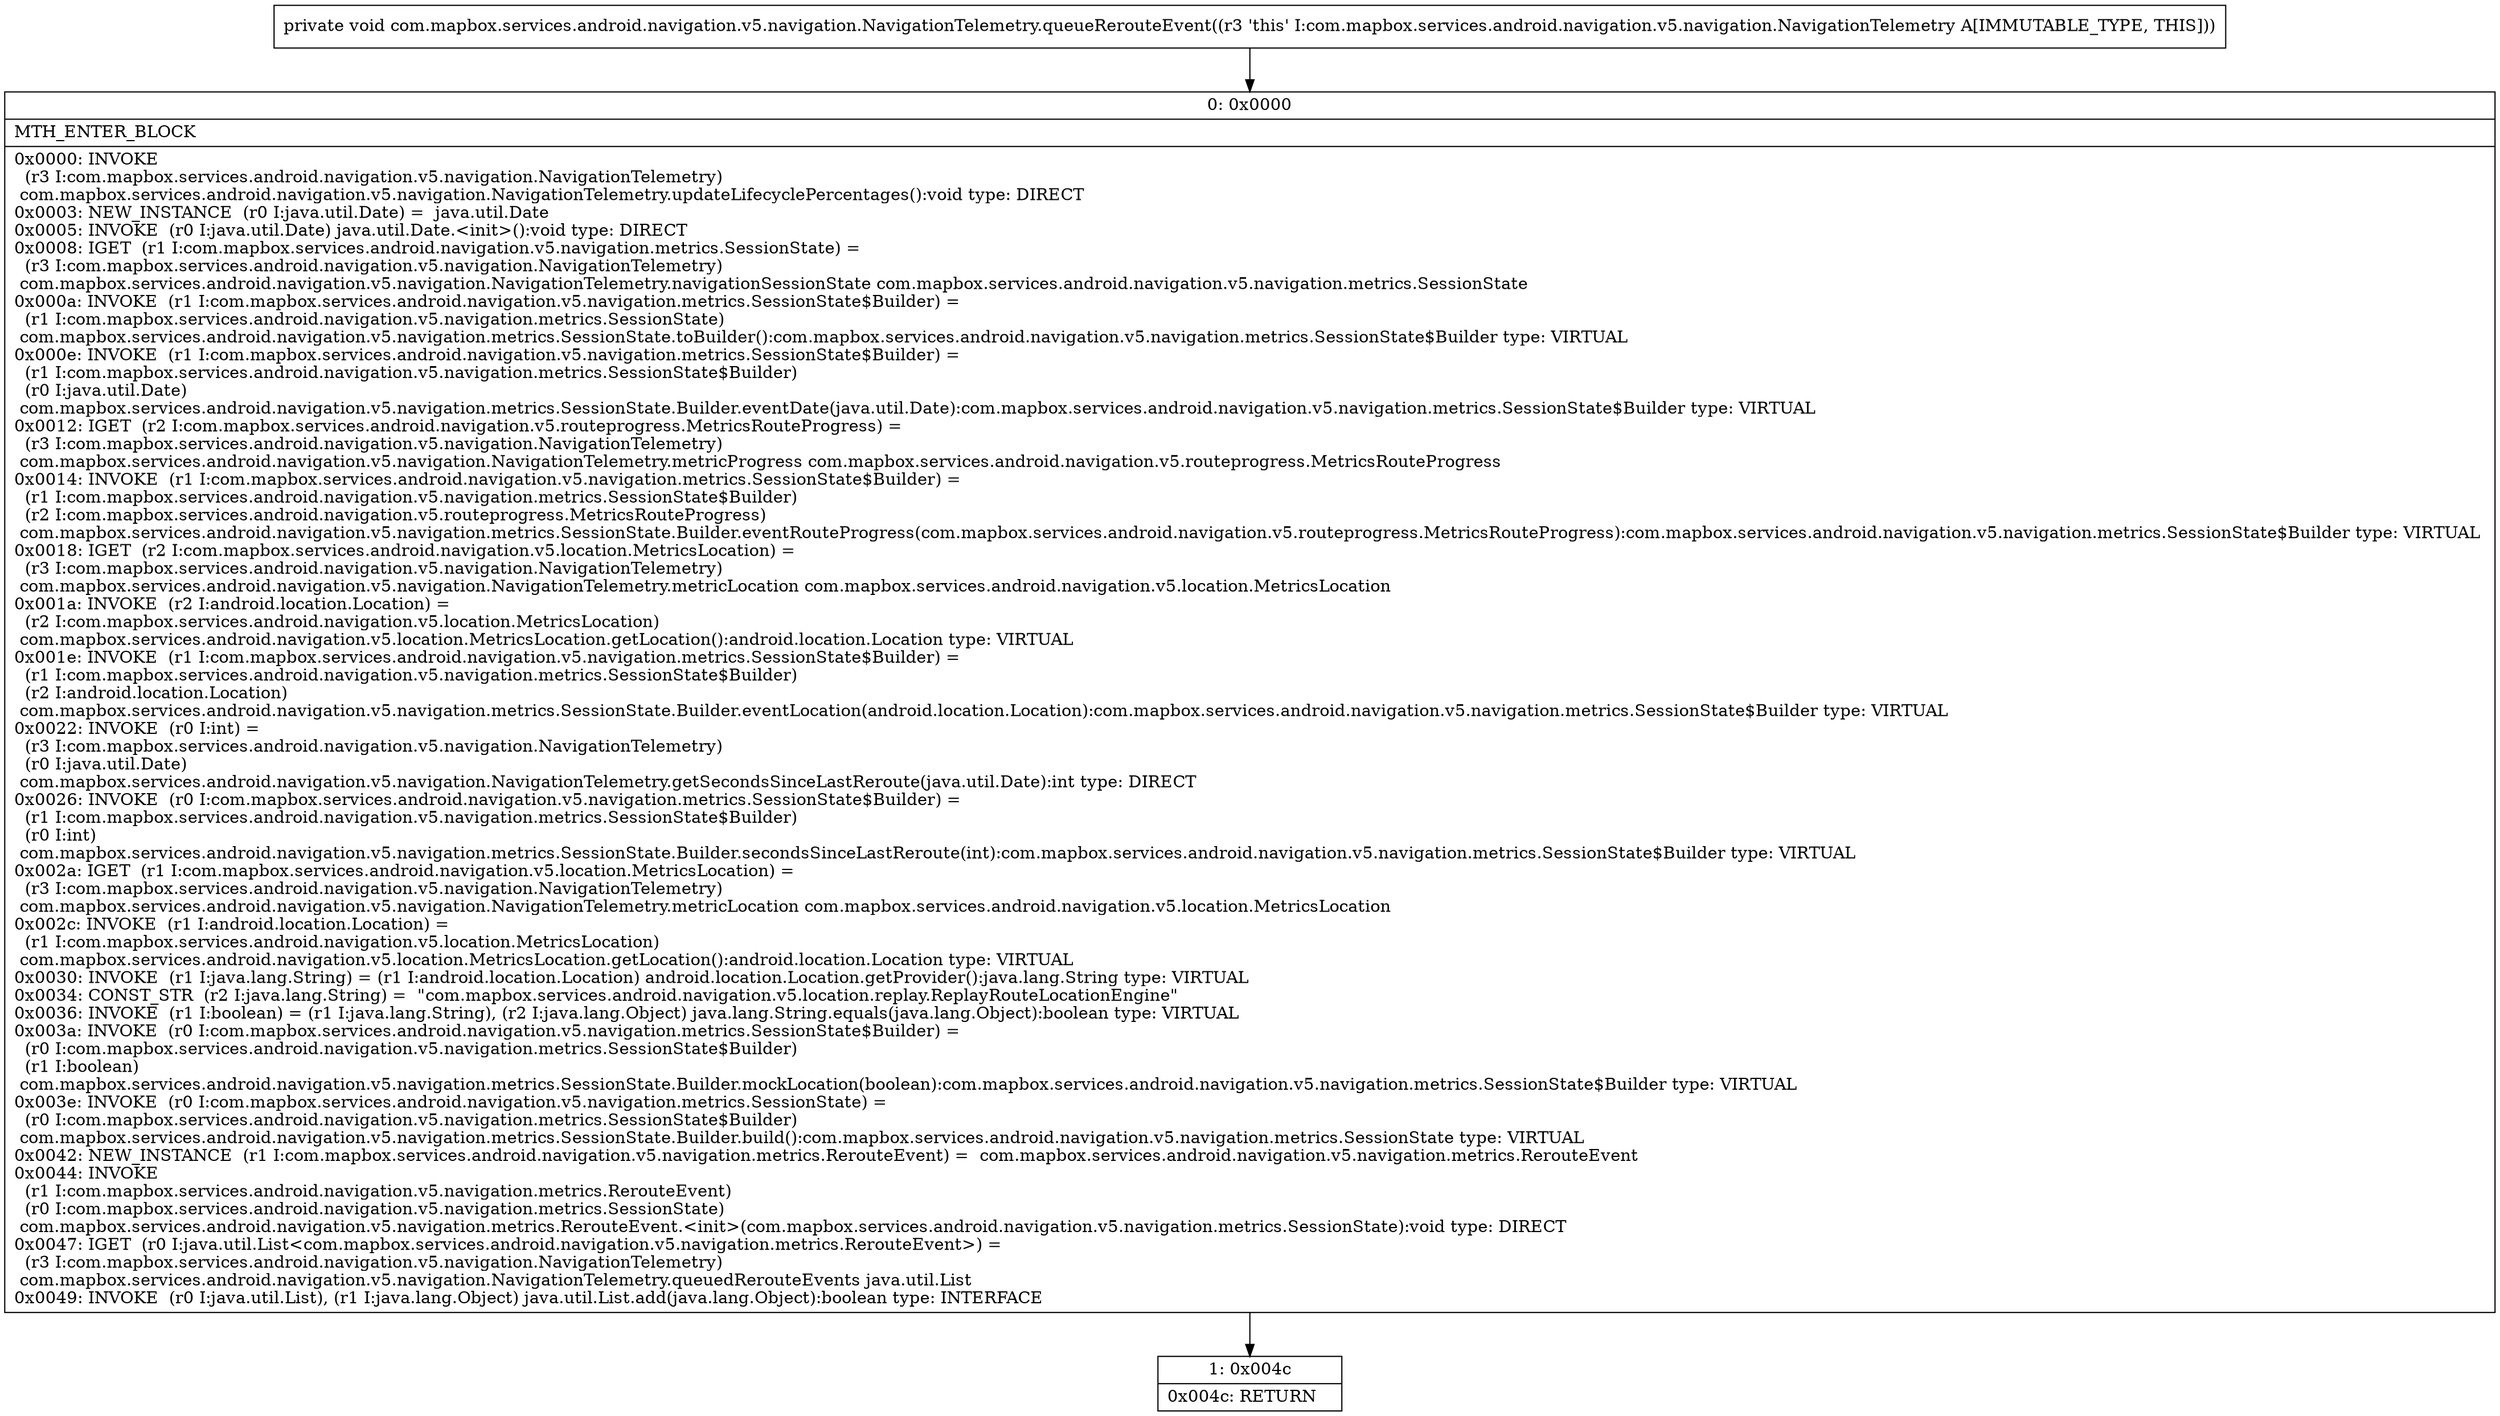 digraph "CFG forcom.mapbox.services.android.navigation.v5.navigation.NavigationTelemetry.queueRerouteEvent()V" {
Node_0 [shape=record,label="{0\:\ 0x0000|MTH_ENTER_BLOCK\l|0x0000: INVOKE  \l  (r3 I:com.mapbox.services.android.navigation.v5.navigation.NavigationTelemetry)\l com.mapbox.services.android.navigation.v5.navigation.NavigationTelemetry.updateLifecyclePercentages():void type: DIRECT \l0x0003: NEW_INSTANCE  (r0 I:java.util.Date) =  java.util.Date \l0x0005: INVOKE  (r0 I:java.util.Date) java.util.Date.\<init\>():void type: DIRECT \l0x0008: IGET  (r1 I:com.mapbox.services.android.navigation.v5.navigation.metrics.SessionState) = \l  (r3 I:com.mapbox.services.android.navigation.v5.navigation.NavigationTelemetry)\l com.mapbox.services.android.navigation.v5.navigation.NavigationTelemetry.navigationSessionState com.mapbox.services.android.navigation.v5.navigation.metrics.SessionState \l0x000a: INVOKE  (r1 I:com.mapbox.services.android.navigation.v5.navigation.metrics.SessionState$Builder) = \l  (r1 I:com.mapbox.services.android.navigation.v5.navigation.metrics.SessionState)\l com.mapbox.services.android.navigation.v5.navigation.metrics.SessionState.toBuilder():com.mapbox.services.android.navigation.v5.navigation.metrics.SessionState$Builder type: VIRTUAL \l0x000e: INVOKE  (r1 I:com.mapbox.services.android.navigation.v5.navigation.metrics.SessionState$Builder) = \l  (r1 I:com.mapbox.services.android.navigation.v5.navigation.metrics.SessionState$Builder)\l  (r0 I:java.util.Date)\l com.mapbox.services.android.navigation.v5.navigation.metrics.SessionState.Builder.eventDate(java.util.Date):com.mapbox.services.android.navigation.v5.navigation.metrics.SessionState$Builder type: VIRTUAL \l0x0012: IGET  (r2 I:com.mapbox.services.android.navigation.v5.routeprogress.MetricsRouteProgress) = \l  (r3 I:com.mapbox.services.android.navigation.v5.navigation.NavigationTelemetry)\l com.mapbox.services.android.navigation.v5.navigation.NavigationTelemetry.metricProgress com.mapbox.services.android.navigation.v5.routeprogress.MetricsRouteProgress \l0x0014: INVOKE  (r1 I:com.mapbox.services.android.navigation.v5.navigation.metrics.SessionState$Builder) = \l  (r1 I:com.mapbox.services.android.navigation.v5.navigation.metrics.SessionState$Builder)\l  (r2 I:com.mapbox.services.android.navigation.v5.routeprogress.MetricsRouteProgress)\l com.mapbox.services.android.navigation.v5.navigation.metrics.SessionState.Builder.eventRouteProgress(com.mapbox.services.android.navigation.v5.routeprogress.MetricsRouteProgress):com.mapbox.services.android.navigation.v5.navigation.metrics.SessionState$Builder type: VIRTUAL \l0x0018: IGET  (r2 I:com.mapbox.services.android.navigation.v5.location.MetricsLocation) = \l  (r3 I:com.mapbox.services.android.navigation.v5.navigation.NavigationTelemetry)\l com.mapbox.services.android.navigation.v5.navigation.NavigationTelemetry.metricLocation com.mapbox.services.android.navigation.v5.location.MetricsLocation \l0x001a: INVOKE  (r2 I:android.location.Location) = \l  (r2 I:com.mapbox.services.android.navigation.v5.location.MetricsLocation)\l com.mapbox.services.android.navigation.v5.location.MetricsLocation.getLocation():android.location.Location type: VIRTUAL \l0x001e: INVOKE  (r1 I:com.mapbox.services.android.navigation.v5.navigation.metrics.SessionState$Builder) = \l  (r1 I:com.mapbox.services.android.navigation.v5.navigation.metrics.SessionState$Builder)\l  (r2 I:android.location.Location)\l com.mapbox.services.android.navigation.v5.navigation.metrics.SessionState.Builder.eventLocation(android.location.Location):com.mapbox.services.android.navigation.v5.navigation.metrics.SessionState$Builder type: VIRTUAL \l0x0022: INVOKE  (r0 I:int) = \l  (r3 I:com.mapbox.services.android.navigation.v5.navigation.NavigationTelemetry)\l  (r0 I:java.util.Date)\l com.mapbox.services.android.navigation.v5.navigation.NavigationTelemetry.getSecondsSinceLastReroute(java.util.Date):int type: DIRECT \l0x0026: INVOKE  (r0 I:com.mapbox.services.android.navigation.v5.navigation.metrics.SessionState$Builder) = \l  (r1 I:com.mapbox.services.android.navigation.v5.navigation.metrics.SessionState$Builder)\l  (r0 I:int)\l com.mapbox.services.android.navigation.v5.navigation.metrics.SessionState.Builder.secondsSinceLastReroute(int):com.mapbox.services.android.navigation.v5.navigation.metrics.SessionState$Builder type: VIRTUAL \l0x002a: IGET  (r1 I:com.mapbox.services.android.navigation.v5.location.MetricsLocation) = \l  (r3 I:com.mapbox.services.android.navigation.v5.navigation.NavigationTelemetry)\l com.mapbox.services.android.navigation.v5.navigation.NavigationTelemetry.metricLocation com.mapbox.services.android.navigation.v5.location.MetricsLocation \l0x002c: INVOKE  (r1 I:android.location.Location) = \l  (r1 I:com.mapbox.services.android.navigation.v5.location.MetricsLocation)\l com.mapbox.services.android.navigation.v5.location.MetricsLocation.getLocation():android.location.Location type: VIRTUAL \l0x0030: INVOKE  (r1 I:java.lang.String) = (r1 I:android.location.Location) android.location.Location.getProvider():java.lang.String type: VIRTUAL \l0x0034: CONST_STR  (r2 I:java.lang.String) =  \"com.mapbox.services.android.navigation.v5.location.replay.ReplayRouteLocationEngine\" \l0x0036: INVOKE  (r1 I:boolean) = (r1 I:java.lang.String), (r2 I:java.lang.Object) java.lang.String.equals(java.lang.Object):boolean type: VIRTUAL \l0x003a: INVOKE  (r0 I:com.mapbox.services.android.navigation.v5.navigation.metrics.SessionState$Builder) = \l  (r0 I:com.mapbox.services.android.navigation.v5.navigation.metrics.SessionState$Builder)\l  (r1 I:boolean)\l com.mapbox.services.android.navigation.v5.navigation.metrics.SessionState.Builder.mockLocation(boolean):com.mapbox.services.android.navigation.v5.navigation.metrics.SessionState$Builder type: VIRTUAL \l0x003e: INVOKE  (r0 I:com.mapbox.services.android.navigation.v5.navigation.metrics.SessionState) = \l  (r0 I:com.mapbox.services.android.navigation.v5.navigation.metrics.SessionState$Builder)\l com.mapbox.services.android.navigation.v5.navigation.metrics.SessionState.Builder.build():com.mapbox.services.android.navigation.v5.navigation.metrics.SessionState type: VIRTUAL \l0x0042: NEW_INSTANCE  (r1 I:com.mapbox.services.android.navigation.v5.navigation.metrics.RerouteEvent) =  com.mapbox.services.android.navigation.v5.navigation.metrics.RerouteEvent \l0x0044: INVOKE  \l  (r1 I:com.mapbox.services.android.navigation.v5.navigation.metrics.RerouteEvent)\l  (r0 I:com.mapbox.services.android.navigation.v5.navigation.metrics.SessionState)\l com.mapbox.services.android.navigation.v5.navigation.metrics.RerouteEvent.\<init\>(com.mapbox.services.android.navigation.v5.navigation.metrics.SessionState):void type: DIRECT \l0x0047: IGET  (r0 I:java.util.List\<com.mapbox.services.android.navigation.v5.navigation.metrics.RerouteEvent\>) = \l  (r3 I:com.mapbox.services.android.navigation.v5.navigation.NavigationTelemetry)\l com.mapbox.services.android.navigation.v5.navigation.NavigationTelemetry.queuedRerouteEvents java.util.List \l0x0049: INVOKE  (r0 I:java.util.List), (r1 I:java.lang.Object) java.util.List.add(java.lang.Object):boolean type: INTERFACE \l}"];
Node_1 [shape=record,label="{1\:\ 0x004c|0x004c: RETURN   \l}"];
MethodNode[shape=record,label="{private void com.mapbox.services.android.navigation.v5.navigation.NavigationTelemetry.queueRerouteEvent((r3 'this' I:com.mapbox.services.android.navigation.v5.navigation.NavigationTelemetry A[IMMUTABLE_TYPE, THIS])) }"];
MethodNode -> Node_0;
Node_0 -> Node_1;
}


